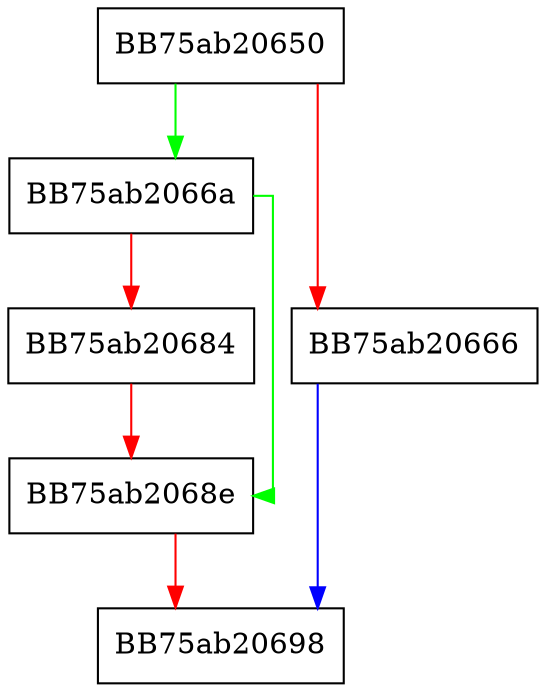 digraph RollingQueueEraseAll {
  node [shape="box"];
  graph [splines=ortho];
  BB75ab20650 -> BB75ab2066a [color="green"];
  BB75ab20650 -> BB75ab20666 [color="red"];
  BB75ab20666 -> BB75ab20698 [color="blue"];
  BB75ab2066a -> BB75ab2068e [color="green"];
  BB75ab2066a -> BB75ab20684 [color="red"];
  BB75ab20684 -> BB75ab2068e [color="red"];
  BB75ab2068e -> BB75ab20698 [color="red"];
}